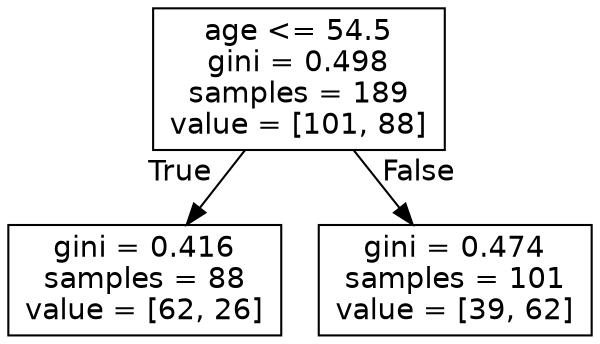 digraph Tree {
node [shape=box, fontname="helvetica"] ;
edge [fontname="helvetica"] ;
0 [label="age <= 54.5\ngini = 0.498\nsamples = 189\nvalue = [101, 88]"] ;
1 [label="gini = 0.416\nsamples = 88\nvalue = [62, 26]"] ;
0 -> 1 [labeldistance=2.5, labelangle=45, headlabel="True"] ;
2 [label="gini = 0.474\nsamples = 101\nvalue = [39, 62]"] ;
0 -> 2 [labeldistance=2.5, labelangle=-45, headlabel="False"] ;
}